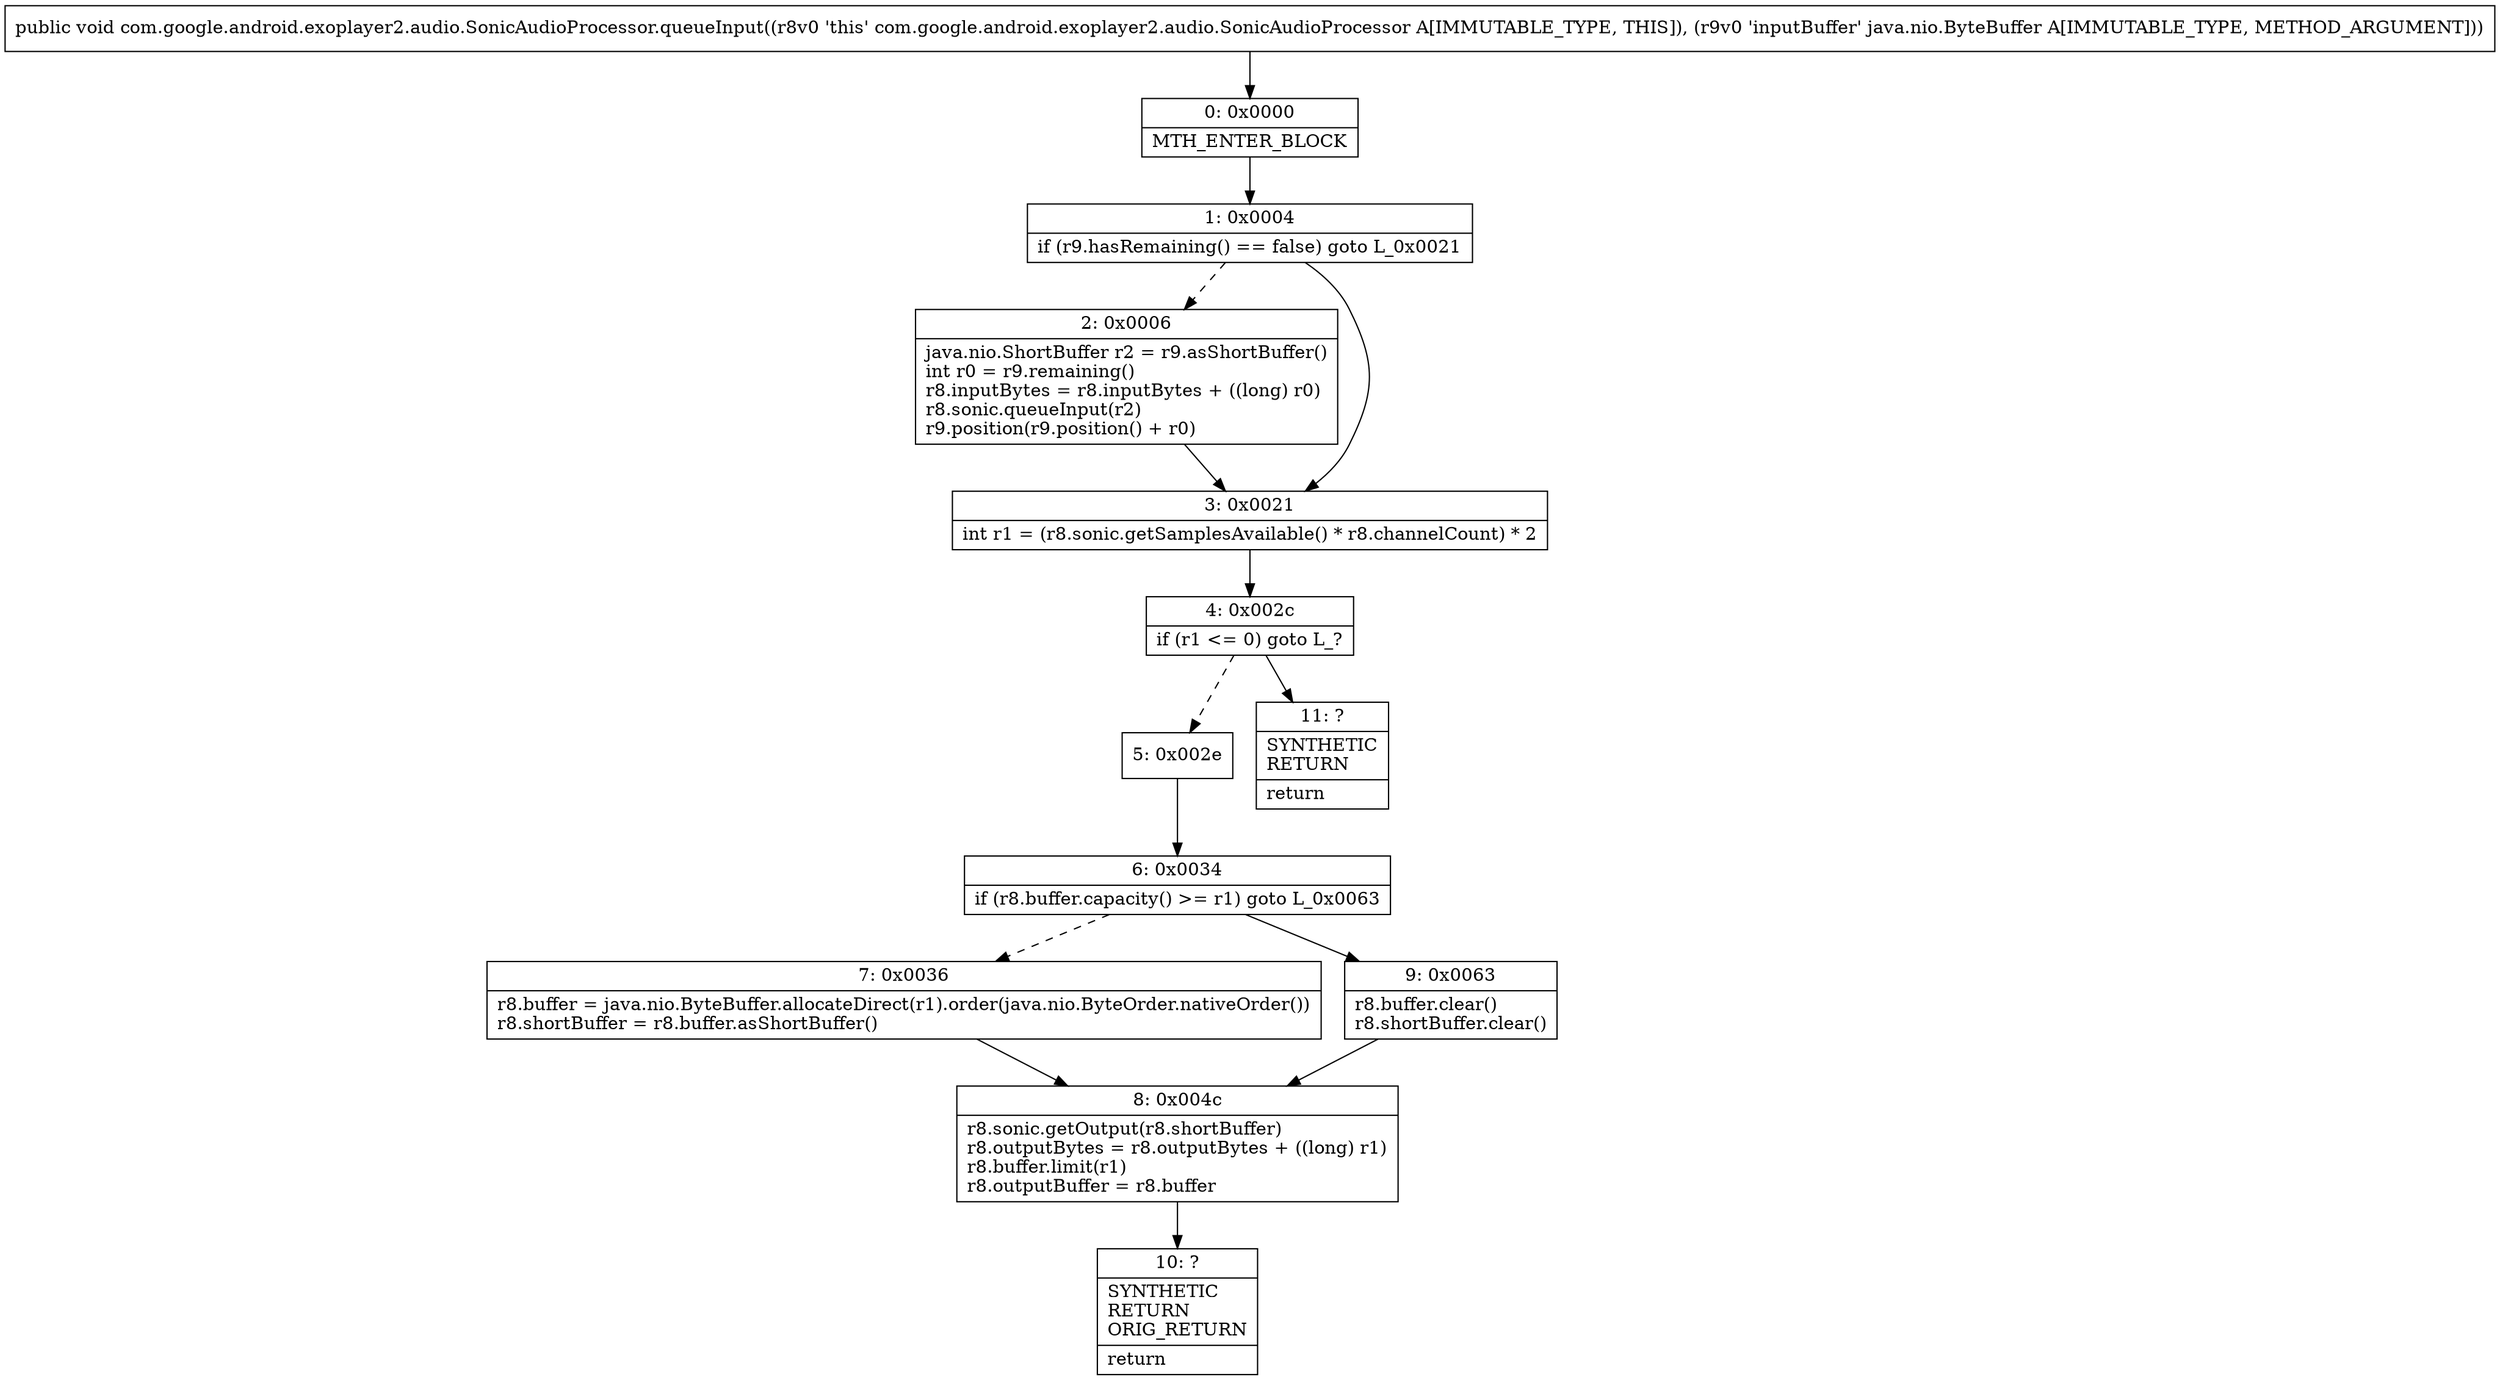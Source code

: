 digraph "CFG forcom.google.android.exoplayer2.audio.SonicAudioProcessor.queueInput(Ljava\/nio\/ByteBuffer;)V" {
Node_0 [shape=record,label="{0\:\ 0x0000|MTH_ENTER_BLOCK\l}"];
Node_1 [shape=record,label="{1\:\ 0x0004|if (r9.hasRemaining() == false) goto L_0x0021\l}"];
Node_2 [shape=record,label="{2\:\ 0x0006|java.nio.ShortBuffer r2 = r9.asShortBuffer()\lint r0 = r9.remaining()\lr8.inputBytes = r8.inputBytes + ((long) r0)\lr8.sonic.queueInput(r2)\lr9.position(r9.position() + r0)\l}"];
Node_3 [shape=record,label="{3\:\ 0x0021|int r1 = (r8.sonic.getSamplesAvailable() * r8.channelCount) * 2\l}"];
Node_4 [shape=record,label="{4\:\ 0x002c|if (r1 \<= 0) goto L_?\l}"];
Node_5 [shape=record,label="{5\:\ 0x002e}"];
Node_6 [shape=record,label="{6\:\ 0x0034|if (r8.buffer.capacity() \>= r1) goto L_0x0063\l}"];
Node_7 [shape=record,label="{7\:\ 0x0036|r8.buffer = java.nio.ByteBuffer.allocateDirect(r1).order(java.nio.ByteOrder.nativeOrder())\lr8.shortBuffer = r8.buffer.asShortBuffer()\l}"];
Node_8 [shape=record,label="{8\:\ 0x004c|r8.sonic.getOutput(r8.shortBuffer)\lr8.outputBytes = r8.outputBytes + ((long) r1)\lr8.buffer.limit(r1)\lr8.outputBuffer = r8.buffer\l}"];
Node_9 [shape=record,label="{9\:\ 0x0063|r8.buffer.clear()\lr8.shortBuffer.clear()\l}"];
Node_10 [shape=record,label="{10\:\ ?|SYNTHETIC\lRETURN\lORIG_RETURN\l|return\l}"];
Node_11 [shape=record,label="{11\:\ ?|SYNTHETIC\lRETURN\l|return\l}"];
MethodNode[shape=record,label="{public void com.google.android.exoplayer2.audio.SonicAudioProcessor.queueInput((r8v0 'this' com.google.android.exoplayer2.audio.SonicAudioProcessor A[IMMUTABLE_TYPE, THIS]), (r9v0 'inputBuffer' java.nio.ByteBuffer A[IMMUTABLE_TYPE, METHOD_ARGUMENT])) }"];
MethodNode -> Node_0;
Node_0 -> Node_1;
Node_1 -> Node_2[style=dashed];
Node_1 -> Node_3;
Node_2 -> Node_3;
Node_3 -> Node_4;
Node_4 -> Node_5[style=dashed];
Node_4 -> Node_11;
Node_5 -> Node_6;
Node_6 -> Node_7[style=dashed];
Node_6 -> Node_9;
Node_7 -> Node_8;
Node_8 -> Node_10;
Node_9 -> Node_8;
}

